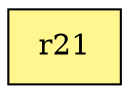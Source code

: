 digraph G {
rankdir=BT;ranksep="2.0";
"r21" [shape=record,fillcolor=khaki1,style=filled,label="{r21}"];
}